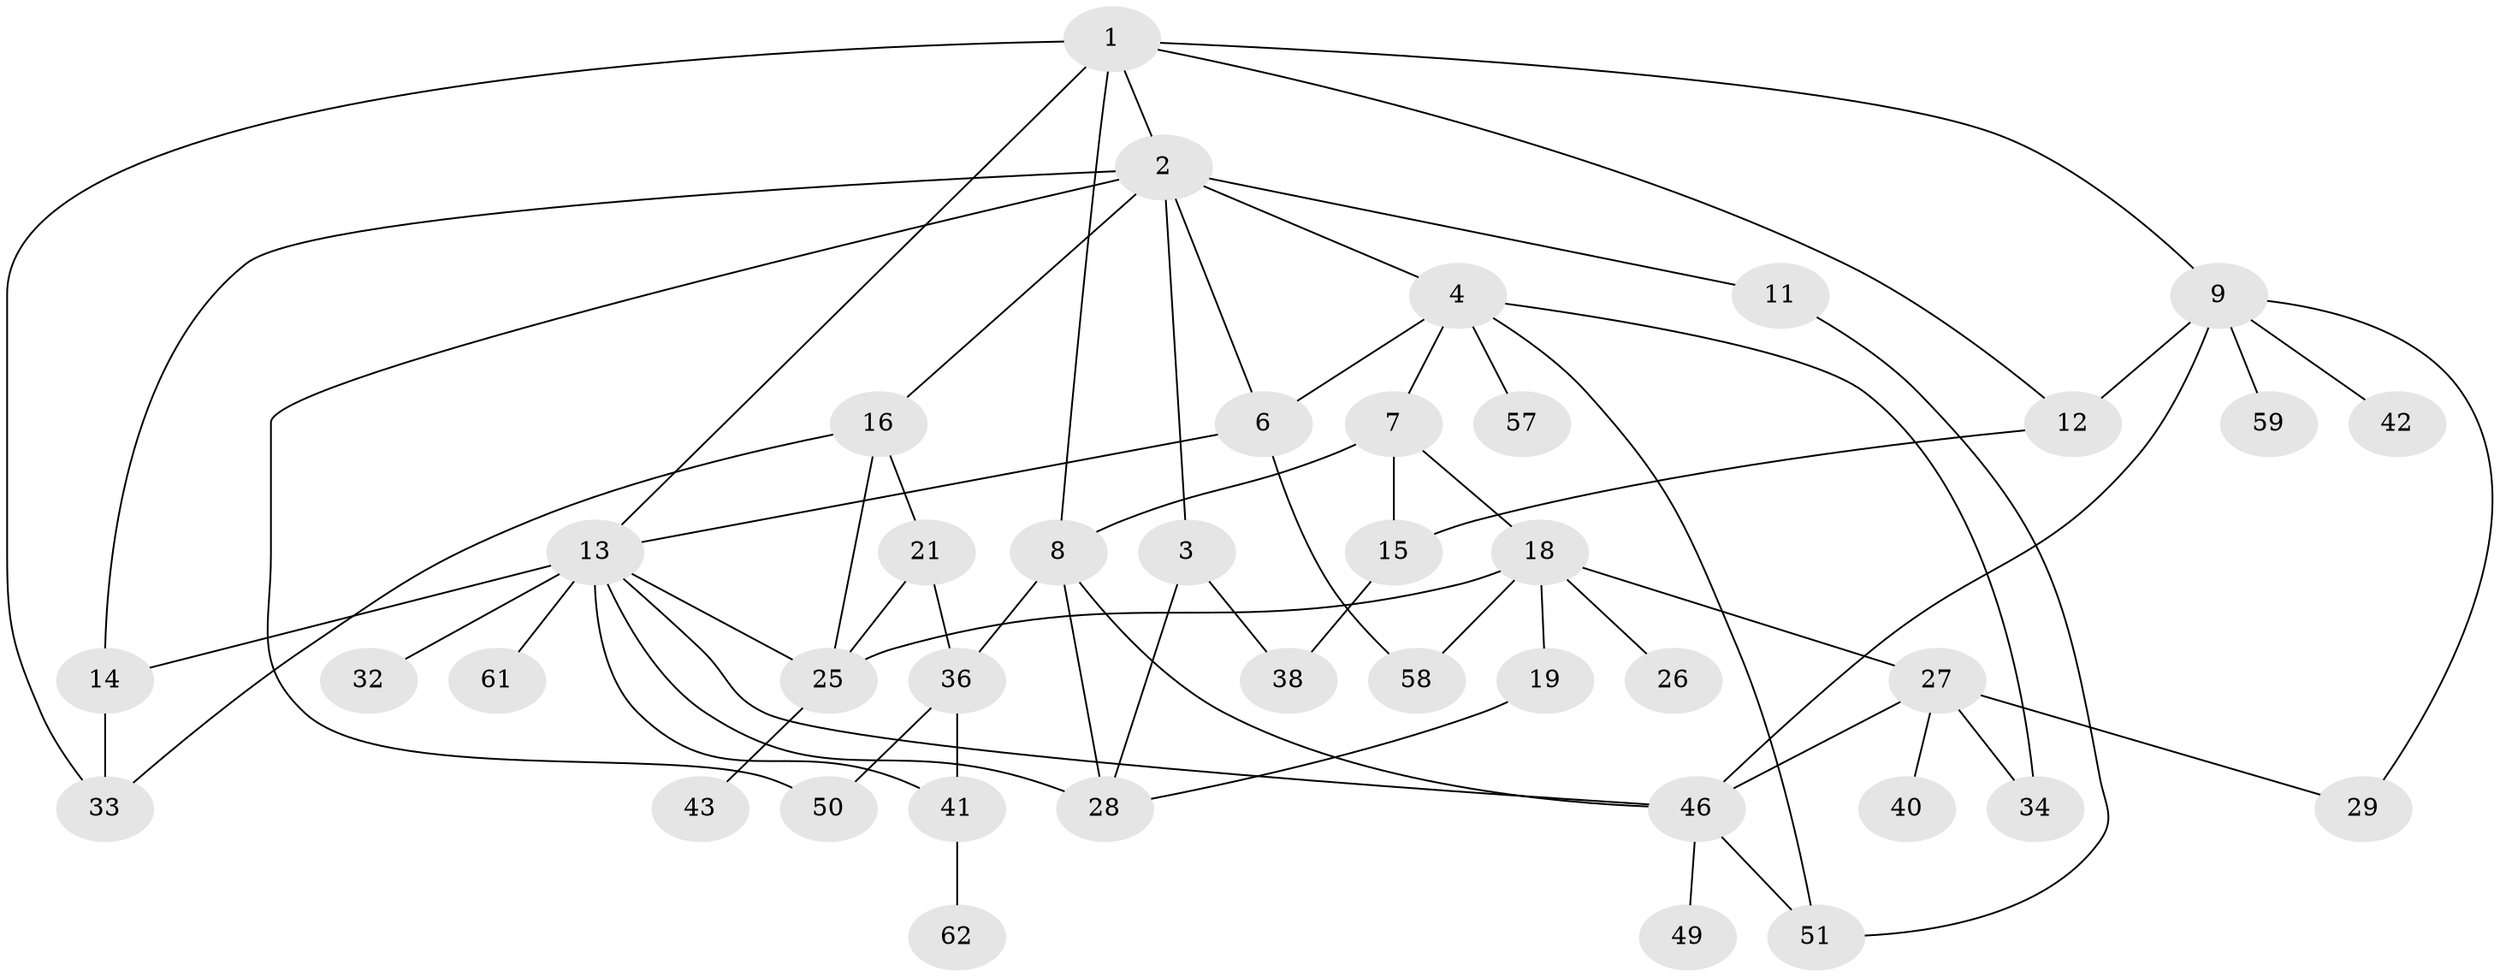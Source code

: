 // original degree distribution, {5: 0.09523809523809523, 4: 0.12698412698412698, 3: 0.25396825396825395, 2: 0.2857142857142857, 6: 0.047619047619047616, 1: 0.19047619047619047}
// Generated by graph-tools (version 1.1) at 2025/10/02/27/25 16:10:51]
// undirected, 40 vertices, 65 edges
graph export_dot {
graph [start="1"]
  node [color=gray90,style=filled];
  1 [super="+20"];
  2 [super="+10"];
  3 [super="+22"];
  4 [super="+5"];
  6 [super="+52"];
  7;
  8 [super="+31"];
  9 [super="+47"];
  11;
  12 [super="+55"];
  13 [super="+17"];
  14 [super="+48"];
  15 [super="+56"];
  16 [super="+24"];
  18 [super="+23"];
  19 [super="+37"];
  21 [super="+44"];
  25 [super="+30"];
  26;
  27 [super="+54"];
  28 [super="+35"];
  29;
  32;
  33;
  34 [super="+39"];
  36 [super="+60"];
  38;
  40;
  41 [super="+45"];
  42;
  43;
  46 [super="+53"];
  49;
  50;
  51 [super="+63"];
  57;
  58;
  59;
  61;
  62;
  1 -- 2;
  1 -- 8;
  1 -- 9;
  1 -- 13;
  1 -- 12;
  1 -- 33;
  2 -- 3;
  2 -- 4;
  2 -- 16;
  2 -- 50;
  2 -- 6;
  2 -- 11;
  2 -- 14;
  3 -- 38;
  3 -- 28;
  4 -- 7;
  4 -- 51;
  4 -- 6;
  4 -- 57;
  4 -- 34;
  6 -- 58;
  6 -- 13;
  7 -- 15;
  7 -- 18;
  7 -- 8;
  8 -- 36;
  8 -- 28;
  8 -- 46;
  9 -- 12;
  9 -- 29;
  9 -- 42;
  9 -- 59;
  9 -- 46;
  11 -- 51;
  12 -- 15;
  13 -- 32;
  13 -- 41;
  13 -- 14;
  13 -- 61;
  13 -- 25;
  13 -- 28;
  13 -- 46;
  14 -- 33;
  15 -- 38;
  16 -- 21;
  16 -- 25;
  16 -- 33;
  18 -- 19;
  18 -- 27;
  18 -- 58;
  18 -- 26;
  18 -- 25;
  19 -- 28;
  21 -- 36;
  21 -- 25;
  25 -- 43;
  27 -- 34;
  27 -- 40;
  27 -- 29;
  27 -- 46;
  36 -- 50;
  36 -- 41;
  41 -- 62;
  46 -- 49;
  46 -- 51;
}

